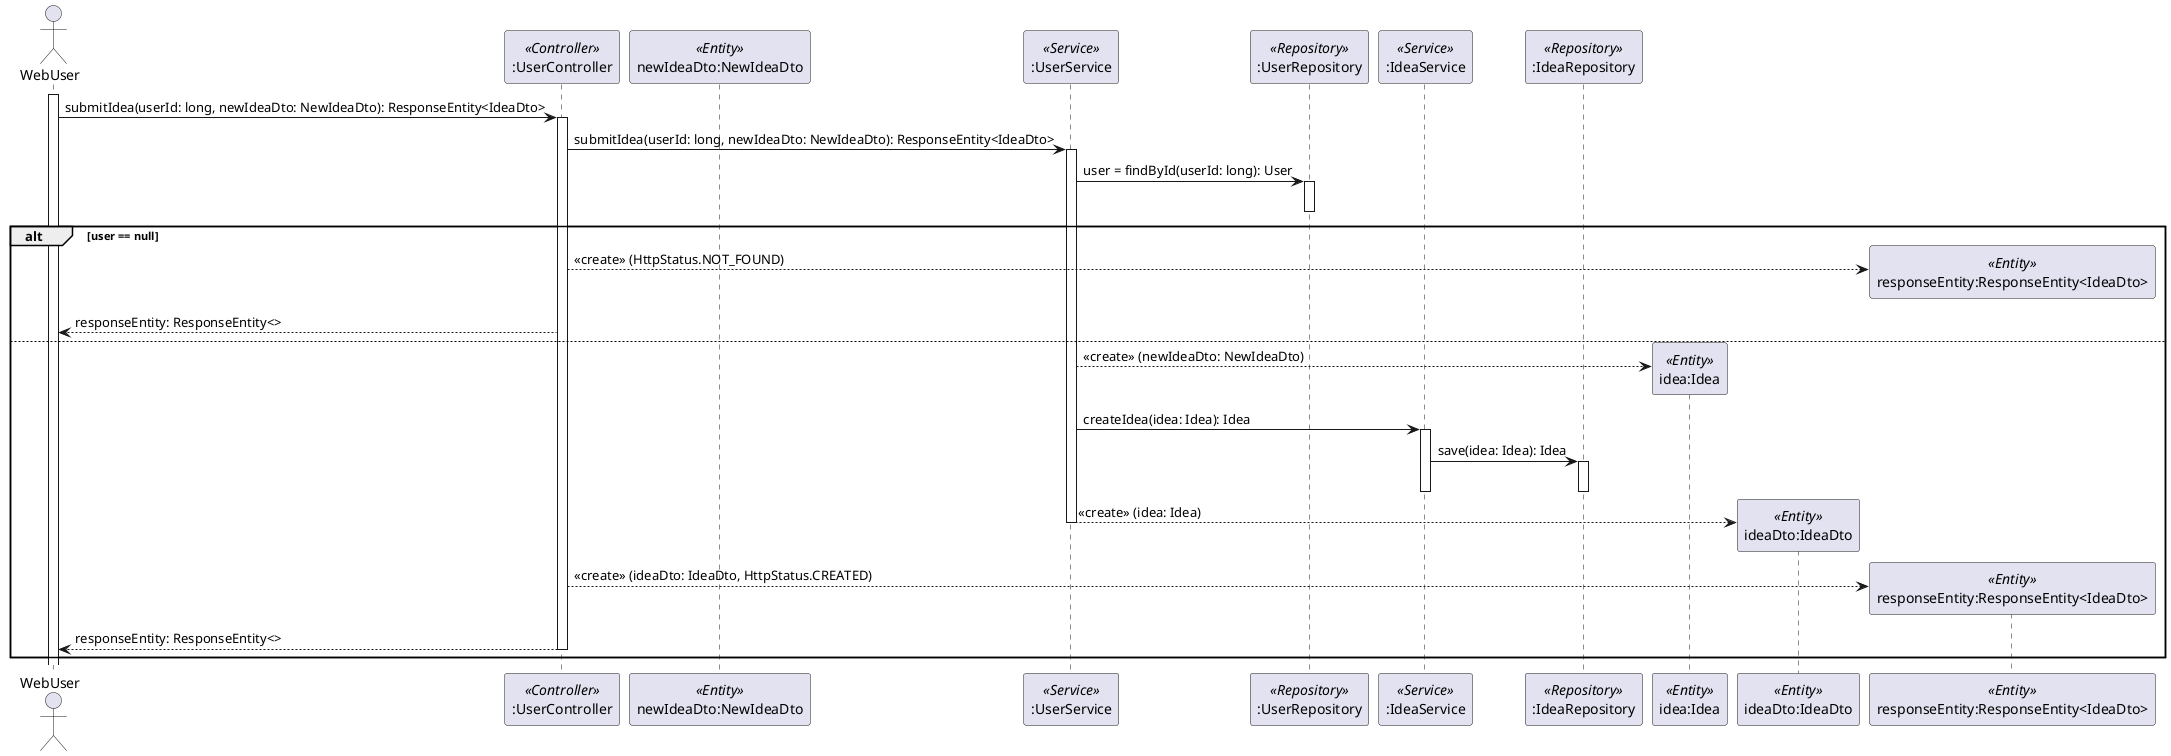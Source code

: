 
@startuml

Actor WebUser
participant ":UserController" as UserController <<Controller>>
participant "newIdeaDto:NewIdeaDto" as NewIdeaDto <<Entity>>
participant ":UserService" as UserService <<Service>>
participant ":UserRepository" as UserRepository <<Repository>>
participant ":IdeaService" as IdeaService <<Service>>
participant ":IdeaRepository" as IdeaRepository <<Repository>>
participant "idea:Idea" as Idea <<Entity>>
participant "ideaDto:IdeaDto" as IdeaDto <<Entity>>
participant "responseEntity:ResponseEntity<IdeaDto>" as ResponseEntity <<Entity>>



activate WebUser
WebUser -> UserController : submitIdea(userId: long, newIdeaDto: NewIdeaDto): ResponseEntity<IdeaDto>
activate UserController
UserController -> UserService : submitIdea(userId: long, newIdeaDto: NewIdeaDto): ResponseEntity<IdeaDto>
activate UserService
UserService -> UserRepository : user = findById(userId: long): User
activate UserRepository
deactivate UserRepository
alt user == null
create ResponseEntity
UserController --> ResponseEntity: <<create>> (HttpStatus.NOT_FOUND)
UserController --> WebUser : responseEntity: ResponseEntity<>
else
create Idea
UserService --> Idea: <<create>> (newIdeaDto: NewIdeaDto)
UserService -> IdeaService : createIdea(idea: Idea): Idea
activate IdeaService


IdeaService -> IdeaRepository : save(idea: Idea): Idea
activate IdeaRepository
deactivate IdeaRepository
deactivate IdeaService
create IdeaDto
UserService --> IdeaDto: <<create>> (idea: Idea)
deactivate UserService
create ResponseEntity
UserController --> ResponseEntity: <<create>> (ideaDto: IdeaDto, HttpStatus.CREATED)
UserController --> WebUser : responseEntity: ResponseEntity<>
deactivate UserController
end

@enduml
